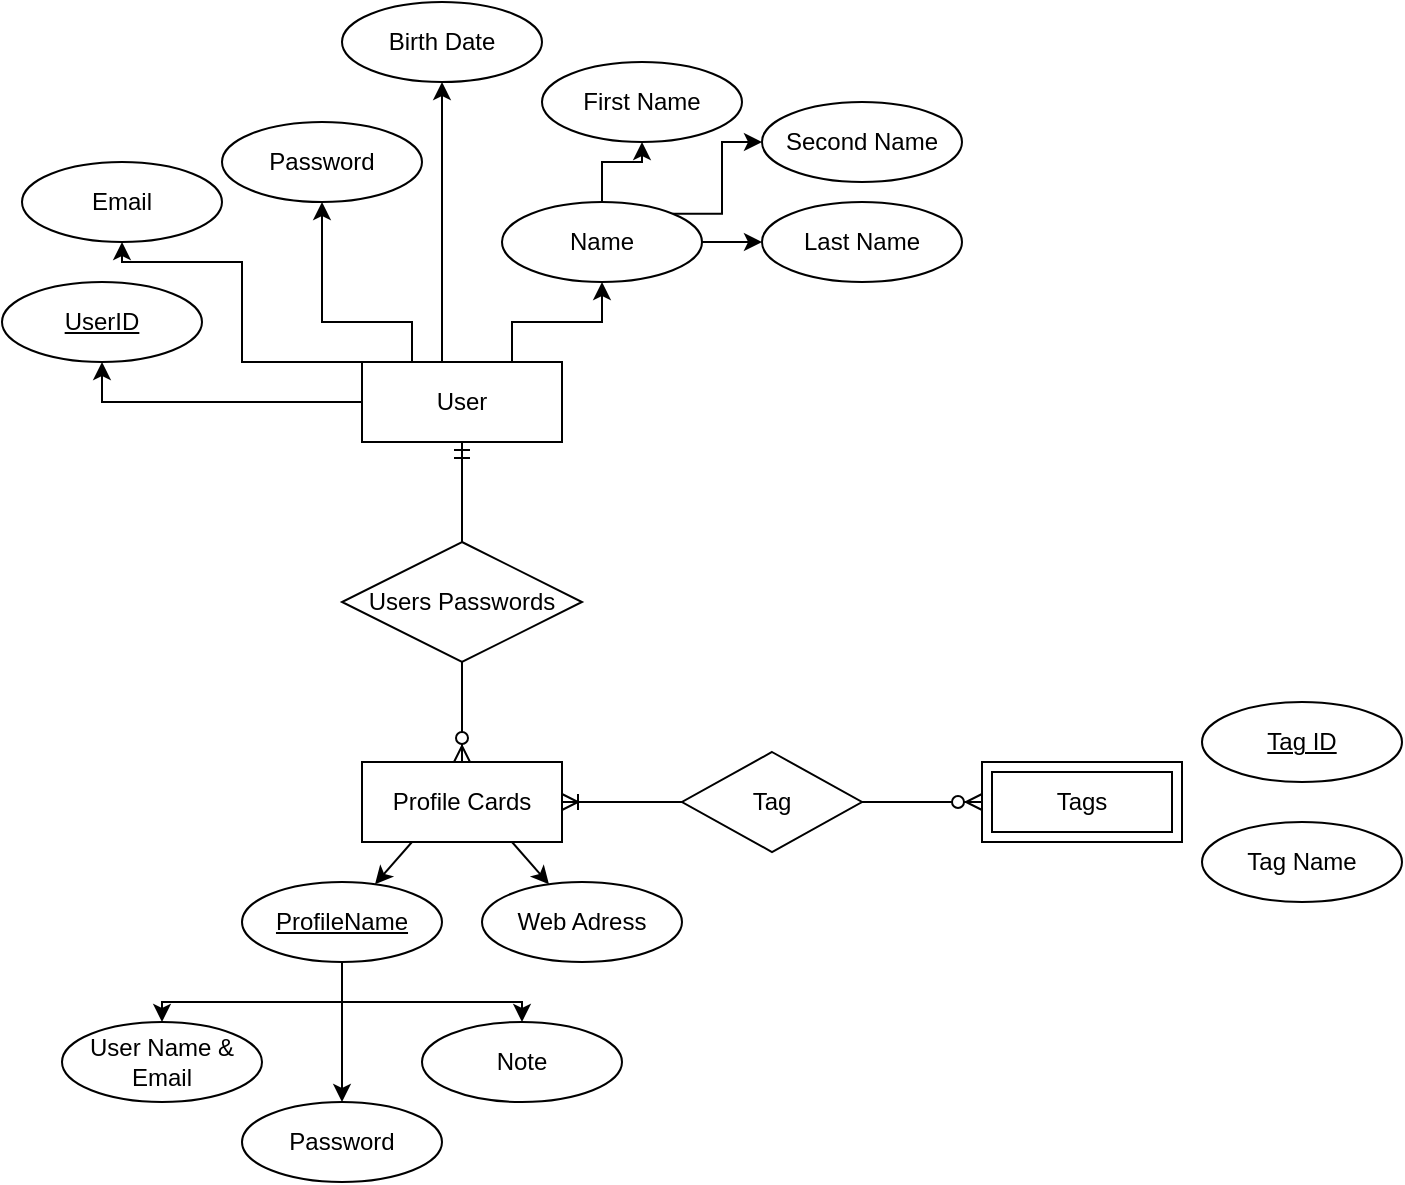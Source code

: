 <mxfile version="22.0.8" type="github">
  <diagram id="R2lEEEUBdFMjLlhIrx00" name="Page-1">
    <mxGraphModel dx="1642" dy="449" grid="1" gridSize="10" guides="1" tooltips="1" connect="1" arrows="1" fold="1" page="1" pageScale="1" pageWidth="850" pageHeight="1100" background="none" math="0" shadow="0" extFonts="Permanent Marker^https://fonts.googleapis.com/css?family=Permanent+Marker">
      <root>
        <mxCell id="0" />
        <mxCell id="1" parent="0" />
        <mxCell id="Mix9vg5FoqOxD5QC8FNS-23" value="" style="group" vertex="1" connectable="0" parent="1">
          <mxGeometry x="150" y="180" width="120" height="240" as="geometry" />
        </mxCell>
        <mxCell id="Mix9vg5FoqOxD5QC8FNS-2" value="User&lt;br&gt;" style="whiteSpace=wrap;html=1;align=center;" vertex="1" parent="Mix9vg5FoqOxD5QC8FNS-23">
          <mxGeometry x="10" width="100" height="40" as="geometry" />
        </mxCell>
        <mxCell id="Mix9vg5FoqOxD5QC8FNS-10" value="Profile Cards&lt;br&gt;" style="whiteSpace=wrap;html=1;align=center;" vertex="1" parent="Mix9vg5FoqOxD5QC8FNS-23">
          <mxGeometry x="10" y="200" width="100" height="40" as="geometry" />
        </mxCell>
        <mxCell id="Mix9vg5FoqOxD5QC8FNS-21" value="" style="fontSize=12;html=1;endArrow=ERzeroToMany;startArrow=ERmandOne;rounded=0;entryX=0.5;entryY=0;entryDx=0;entryDy=0;exitX=0.5;exitY=1;exitDx=0;exitDy=0;" edge="1" parent="Mix9vg5FoqOxD5QC8FNS-23" source="Mix9vg5FoqOxD5QC8FNS-2" target="Mix9vg5FoqOxD5QC8FNS-10">
          <mxGeometry width="100" height="100" relative="1" as="geometry">
            <mxPoint x="220" y="70" as="sourcePoint" />
            <mxPoint x="260" y="80" as="targetPoint" />
          </mxGeometry>
        </mxCell>
        <mxCell id="Mix9vg5FoqOxD5QC8FNS-15" value="Users Passwords" style="shape=rhombus;perimeter=rhombusPerimeter;whiteSpace=wrap;html=1;align=center;" vertex="1" parent="Mix9vg5FoqOxD5QC8FNS-23">
          <mxGeometry y="90" width="120" height="60" as="geometry" />
        </mxCell>
        <mxCell id="Mix9vg5FoqOxD5QC8FNS-26" value="UserID" style="ellipse;whiteSpace=wrap;html=1;align=center;fontStyle=4;" vertex="1" parent="1">
          <mxGeometry x="-20" y="140" width="100" height="40" as="geometry" />
        </mxCell>
        <mxCell id="Mix9vg5FoqOxD5QC8FNS-30" style="edgeStyle=orthogonalEdgeStyle;rounded=0;orthogonalLoop=1;jettySize=auto;html=1;entryX=0.5;entryY=1;entryDx=0;entryDy=0;" edge="1" parent="1" source="Mix9vg5FoqOxD5QC8FNS-2" target="Mix9vg5FoqOxD5QC8FNS-26">
          <mxGeometry relative="1" as="geometry" />
        </mxCell>
        <mxCell id="Mix9vg5FoqOxD5QC8FNS-32" value="Email" style="ellipse;whiteSpace=wrap;html=1;align=center;" vertex="1" parent="1">
          <mxGeometry x="-10" y="80" width="100" height="40" as="geometry" />
        </mxCell>
        <mxCell id="Mix9vg5FoqOxD5QC8FNS-33" value="Password" style="ellipse;whiteSpace=wrap;html=1;align=center;" vertex="1" parent="1">
          <mxGeometry x="90" y="60" width="100" height="40" as="geometry" />
        </mxCell>
        <mxCell id="Mix9vg5FoqOxD5QC8FNS-38" style="edgeStyle=orthogonalEdgeStyle;rounded=0;orthogonalLoop=1;jettySize=auto;html=1;exitX=0;exitY=0;exitDx=0;exitDy=0;entryX=0.5;entryY=1;entryDx=0;entryDy=0;" edge="1" parent="1" source="Mix9vg5FoqOxD5QC8FNS-2" target="Mix9vg5FoqOxD5QC8FNS-32">
          <mxGeometry relative="1" as="geometry">
            <Array as="points">
              <mxPoint x="100" y="180" />
              <mxPoint x="100" y="130" />
              <mxPoint x="40" y="130" />
            </Array>
          </mxGeometry>
        </mxCell>
        <mxCell id="Mix9vg5FoqOxD5QC8FNS-46" style="edgeStyle=orthogonalEdgeStyle;rounded=0;orthogonalLoop=1;jettySize=auto;html=1;exitX=0.5;exitY=1;exitDx=0;exitDy=0;entryX=0.5;entryY=0;entryDx=0;entryDy=0;" edge="1" parent="1" source="Mix9vg5FoqOxD5QC8FNS-39" target="Mix9vg5FoqOxD5QC8FNS-42">
          <mxGeometry relative="1" as="geometry">
            <Array as="points">
              <mxPoint x="150" y="500" />
              <mxPoint x="60" y="500" />
            </Array>
          </mxGeometry>
        </mxCell>
        <mxCell id="Mix9vg5FoqOxD5QC8FNS-47" style="edgeStyle=orthogonalEdgeStyle;rounded=0;orthogonalLoop=1;jettySize=auto;html=1;exitX=0.5;exitY=1;exitDx=0;exitDy=0;entryX=0.5;entryY=0;entryDx=0;entryDy=0;" edge="1" parent="1" source="Mix9vg5FoqOxD5QC8FNS-39" target="Mix9vg5FoqOxD5QC8FNS-43">
          <mxGeometry relative="1" as="geometry">
            <Array as="points">
              <mxPoint x="150" y="520" />
              <mxPoint x="150" y="520" />
            </Array>
          </mxGeometry>
        </mxCell>
        <mxCell id="Mix9vg5FoqOxD5QC8FNS-51" style="edgeStyle=orthogonalEdgeStyle;rounded=0;orthogonalLoop=1;jettySize=auto;html=1;" edge="1" parent="1" source="Mix9vg5FoqOxD5QC8FNS-39" target="Mix9vg5FoqOxD5QC8FNS-50">
          <mxGeometry relative="1" as="geometry">
            <Array as="points">
              <mxPoint x="150" y="500" />
              <mxPoint x="240" y="500" />
            </Array>
          </mxGeometry>
        </mxCell>
        <mxCell id="Mix9vg5FoqOxD5QC8FNS-39" value="ProfileName" style="ellipse;whiteSpace=wrap;html=1;align=center;fontStyle=4;" vertex="1" parent="1">
          <mxGeometry x="100" y="440" width="100" height="40" as="geometry" />
        </mxCell>
        <mxCell id="Mix9vg5FoqOxD5QC8FNS-41" value="Web Adress&lt;br&gt;" style="ellipse;whiteSpace=wrap;html=1;align=center;" vertex="1" parent="1">
          <mxGeometry x="220" y="440" width="100" height="40" as="geometry" />
        </mxCell>
        <mxCell id="Mix9vg5FoqOxD5QC8FNS-42" value="User Name &amp;amp; Email" style="ellipse;whiteSpace=wrap;html=1;align=center;" vertex="1" parent="1">
          <mxGeometry x="10" y="510" width="100" height="40" as="geometry" />
        </mxCell>
        <mxCell id="Mix9vg5FoqOxD5QC8FNS-43" value="Password" style="ellipse;whiteSpace=wrap;html=1;align=center;" vertex="1" parent="1">
          <mxGeometry x="100" y="550" width="100" height="40" as="geometry" />
        </mxCell>
        <mxCell id="Mix9vg5FoqOxD5QC8FNS-48" style="rounded=0;orthogonalLoop=1;jettySize=auto;html=1;exitX=0.25;exitY=1;exitDx=0;exitDy=0;" edge="1" parent="1" source="Mix9vg5FoqOxD5QC8FNS-10" target="Mix9vg5FoqOxD5QC8FNS-39">
          <mxGeometry relative="1" as="geometry" />
        </mxCell>
        <mxCell id="Mix9vg5FoqOxD5QC8FNS-49" style="rounded=0;orthogonalLoop=1;jettySize=auto;html=1;exitX=0.75;exitY=1;exitDx=0;exitDy=0;" edge="1" parent="1" source="Mix9vg5FoqOxD5QC8FNS-10" target="Mix9vg5FoqOxD5QC8FNS-41">
          <mxGeometry relative="1" as="geometry" />
        </mxCell>
        <mxCell id="Mix9vg5FoqOxD5QC8FNS-50" value="Note" style="ellipse;whiteSpace=wrap;html=1;align=center;" vertex="1" parent="1">
          <mxGeometry x="190" y="510" width="100" height="40" as="geometry" />
        </mxCell>
        <mxCell id="Mix9vg5FoqOxD5QC8FNS-52" value="Birth Date" style="ellipse;whiteSpace=wrap;html=1;align=center;" vertex="1" parent="1">
          <mxGeometry x="150" width="100" height="40" as="geometry" />
        </mxCell>
        <mxCell id="Mix9vg5FoqOxD5QC8FNS-53" value="First Name" style="ellipse;whiteSpace=wrap;html=1;align=center;" vertex="1" parent="1">
          <mxGeometry x="250" y="30" width="100" height="40" as="geometry" />
        </mxCell>
        <mxCell id="Mix9vg5FoqOxD5QC8FNS-54" value="Last Name" style="ellipse;whiteSpace=wrap;html=1;align=center;" vertex="1" parent="1">
          <mxGeometry x="360" y="100" width="100" height="40" as="geometry" />
        </mxCell>
        <mxCell id="Mix9vg5FoqOxD5QC8FNS-55" value="Second Name" style="ellipse;whiteSpace=wrap;html=1;align=center;" vertex="1" parent="1">
          <mxGeometry x="360" y="50" width="100" height="40" as="geometry" />
        </mxCell>
        <mxCell id="Mix9vg5FoqOxD5QC8FNS-56" style="edgeStyle=orthogonalEdgeStyle;rounded=0;orthogonalLoop=1;jettySize=auto;html=1;exitX=0.25;exitY=0;exitDx=0;exitDy=0;entryX=0.5;entryY=1;entryDx=0;entryDy=0;" edge="1" parent="1" source="Mix9vg5FoqOxD5QC8FNS-2" target="Mix9vg5FoqOxD5QC8FNS-33">
          <mxGeometry relative="1" as="geometry">
            <Array as="points">
              <mxPoint x="185" y="160" />
              <mxPoint x="140" y="160" />
            </Array>
          </mxGeometry>
        </mxCell>
        <mxCell id="Mix9vg5FoqOxD5QC8FNS-57" style="edgeStyle=orthogonalEdgeStyle;rounded=0;orthogonalLoop=1;jettySize=auto;html=1;entryX=0.5;entryY=1;entryDx=0;entryDy=0;" edge="1" parent="1" source="Mix9vg5FoqOxD5QC8FNS-2" target="Mix9vg5FoqOxD5QC8FNS-52">
          <mxGeometry relative="1" as="geometry">
            <Array as="points">
              <mxPoint x="200" y="150" />
              <mxPoint x="200" y="150" />
            </Array>
          </mxGeometry>
        </mxCell>
        <mxCell id="Mix9vg5FoqOxD5QC8FNS-63" style="edgeStyle=orthogonalEdgeStyle;rounded=0;orthogonalLoop=1;jettySize=auto;html=1;entryX=0.5;entryY=1;entryDx=0;entryDy=0;" edge="1" parent="1" source="Mix9vg5FoqOxD5QC8FNS-61" target="Mix9vg5FoqOxD5QC8FNS-53">
          <mxGeometry relative="1" as="geometry" />
        </mxCell>
        <mxCell id="Mix9vg5FoqOxD5QC8FNS-64" style="edgeStyle=orthogonalEdgeStyle;rounded=0;orthogonalLoop=1;jettySize=auto;html=1;exitX=1;exitY=0;exitDx=0;exitDy=0;entryX=0;entryY=0.5;entryDx=0;entryDy=0;" edge="1" parent="1" source="Mix9vg5FoqOxD5QC8FNS-61" target="Mix9vg5FoqOxD5QC8FNS-55">
          <mxGeometry relative="1" as="geometry">
            <Array as="points">
              <mxPoint x="340" y="106" />
              <mxPoint x="340" y="70" />
            </Array>
          </mxGeometry>
        </mxCell>
        <mxCell id="Mix9vg5FoqOxD5QC8FNS-65" style="edgeStyle=orthogonalEdgeStyle;rounded=0;orthogonalLoop=1;jettySize=auto;html=1;exitX=1;exitY=0.5;exitDx=0;exitDy=0;entryX=0;entryY=0.5;entryDx=0;entryDy=0;" edge="1" parent="1" source="Mix9vg5FoqOxD5QC8FNS-61" target="Mix9vg5FoqOxD5QC8FNS-54">
          <mxGeometry relative="1" as="geometry" />
        </mxCell>
        <mxCell id="Mix9vg5FoqOxD5QC8FNS-61" value="Name" style="ellipse;whiteSpace=wrap;html=1;align=center;" vertex="1" parent="1">
          <mxGeometry x="230" y="100" width="100" height="40" as="geometry" />
        </mxCell>
        <mxCell id="Mix9vg5FoqOxD5QC8FNS-62" style="edgeStyle=orthogonalEdgeStyle;rounded=0;orthogonalLoop=1;jettySize=auto;html=1;exitX=0.75;exitY=0;exitDx=0;exitDy=0;entryX=0.5;entryY=1;entryDx=0;entryDy=0;" edge="1" parent="1" source="Mix9vg5FoqOxD5QC8FNS-2" target="Mix9vg5FoqOxD5QC8FNS-61">
          <mxGeometry relative="1" as="geometry" />
        </mxCell>
        <mxCell id="Mix9vg5FoqOxD5QC8FNS-68" value="Tags" style="shape=ext;margin=3;double=1;whiteSpace=wrap;html=1;align=center;" vertex="1" parent="1">
          <mxGeometry x="470" y="380" width="100" height="40" as="geometry" />
        </mxCell>
        <mxCell id="Mix9vg5FoqOxD5QC8FNS-70" value="" style="fontSize=12;html=1;endArrow=ERoneToMany;startArrow=ERzeroToMany;rounded=0;entryX=1;entryY=0.5;entryDx=0;entryDy=0;exitX=0;exitY=0.5;exitDx=0;exitDy=0;" edge="1" parent="1" source="Mix9vg5FoqOxD5QC8FNS-68" target="Mix9vg5FoqOxD5QC8FNS-10">
          <mxGeometry width="100" height="100" relative="1" as="geometry">
            <mxPoint x="370" y="550" as="sourcePoint" />
            <mxPoint x="470" y="450" as="targetPoint" />
          </mxGeometry>
        </mxCell>
        <mxCell id="Mix9vg5FoqOxD5QC8FNS-69" value="Tag" style="shape=rhombus;perimeter=rhombusPerimeter;whiteSpace=wrap;html=1;align=center;" vertex="1" parent="1">
          <mxGeometry x="320" y="375" width="90" height="50" as="geometry" />
        </mxCell>
        <mxCell id="Mix9vg5FoqOxD5QC8FNS-71" value="Tag Name" style="ellipse;whiteSpace=wrap;html=1;align=center;" vertex="1" parent="1">
          <mxGeometry x="580" y="410" width="100" height="40" as="geometry" />
        </mxCell>
        <mxCell id="Mix9vg5FoqOxD5QC8FNS-72" value="Tag ID" style="ellipse;whiteSpace=wrap;html=1;align=center;fontStyle=4;" vertex="1" parent="1">
          <mxGeometry x="580" y="350" width="100" height="40" as="geometry" />
        </mxCell>
      </root>
    </mxGraphModel>
  </diagram>
</mxfile>
